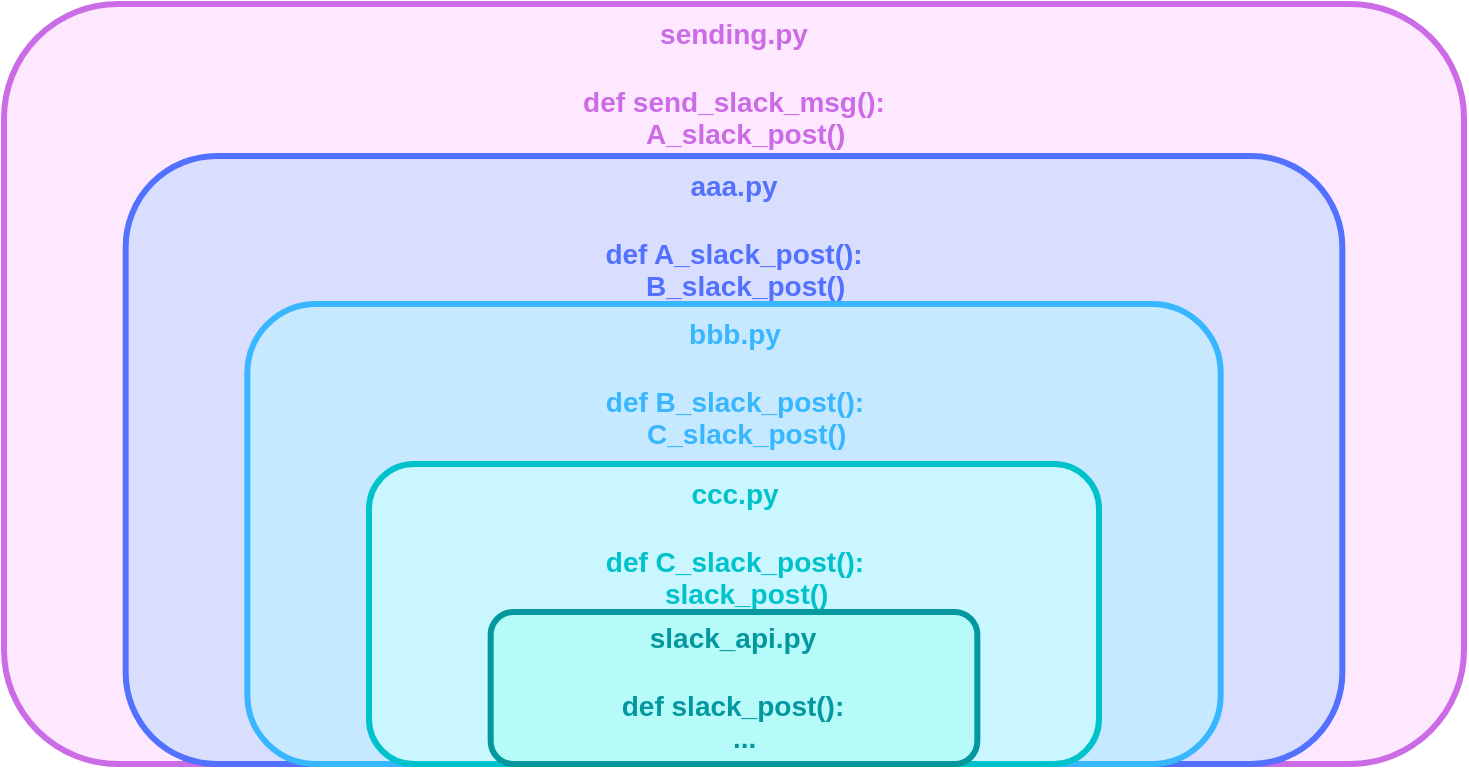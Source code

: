 <mxfile version="13.1.7" type="device"><diagram id="WdeFlxnUN-fKkUrDFfOq" name="Page-1"><mxGraphModel dx="1355" dy="877" grid="1" gridSize="10" guides="1" tooltips="1" connect="1" arrows="1" fold="1" page="1" pageScale="1" pageWidth="850" pageHeight="1100" math="0" shadow="0"><root><mxCell id="0"/><mxCell id="1" parent="0"/><mxCell id="tqbXZoCJarzxCwoUYEf1-6" value="&lt;div style=&quot;font-size: 14px&quot;&gt;&lt;b&gt;&lt;font style=&quot;font-size: 14px&quot;&gt;sending.py&lt;/font&gt;&lt;/b&gt;&lt;/div&gt;&lt;div style=&quot;font-size: 14px&quot;&gt;&lt;b&gt;&lt;font style=&quot;font-size: 14px&quot;&gt;&lt;br&gt;&lt;/font&gt;&lt;/b&gt;&lt;/div&gt;&lt;div style=&quot;font-size: 14px&quot;&gt;&lt;span&gt;&lt;font style=&quot;font-size: 14px&quot;&gt;&lt;b&gt;def send_slack_msg():&lt;/b&gt;&lt;/font&gt;&lt;/span&gt;&lt;/div&gt;&lt;div style=&quot;font-size: 14px&quot;&gt;&lt;b&gt;&lt;font style=&quot;font-size: 14px&quot;&gt;&amp;nbsp; &amp;nbsp;A_slack_post()&lt;/font&gt;&lt;/b&gt;&lt;/div&gt;" style="rounded=1;whiteSpace=wrap;html=1;strokeColor=#cb6ce6;fillColor=#FDE8FF;align=center;verticalAlign=top;fontColor=#cb6ce6;strokeWidth=3;" vertex="1" parent="1"><mxGeometry x="80" y="160" width="730.0" height="380" as="geometry"/></mxCell><mxCell id="tqbXZoCJarzxCwoUYEf1-5" value="&lt;div style=&quot;font-size: 14px&quot;&gt;&lt;b&gt;&lt;font style=&quot;font-size: 14px&quot;&gt;aaa.py&lt;/font&gt;&lt;/b&gt;&lt;/div&gt;&lt;div style=&quot;font-size: 14px&quot;&gt;&lt;b&gt;&lt;font style=&quot;font-size: 14px&quot;&gt;&lt;br&gt;&lt;/font&gt;&lt;/b&gt;&lt;/div&gt;&lt;div style=&quot;font-size: 14px&quot;&gt;&lt;span&gt;&lt;b&gt;&lt;font style=&quot;font-size: 14px&quot;&gt;def A_slack_post():&lt;/font&gt;&lt;/b&gt;&lt;/span&gt;&lt;/div&gt;&lt;div style=&quot;font-size: 14px&quot;&gt;&lt;b&gt;&lt;font style=&quot;font-size: 14px&quot;&gt;&amp;nbsp; &amp;nbsp;B_slack_post()&lt;/font&gt;&lt;/b&gt;&lt;/div&gt;" style="rounded=1;whiteSpace=wrap;html=1;strokeColor=#5271ff;fillColor=#D9DEFF;align=center;verticalAlign=top;fontColor=#5271ff;strokeWidth=3;" vertex="1" parent="1"><mxGeometry x="140.833" y="236" width="608.333" height="304" as="geometry"/></mxCell><mxCell id="tqbXZoCJarzxCwoUYEf1-4" value="&lt;div style=&quot;font-size: 14px&quot;&gt;&lt;b&gt;&lt;font style=&quot;font-size: 14px&quot;&gt;bbb.py&lt;/font&gt;&lt;/b&gt;&lt;/div&gt;&lt;div style=&quot;font-size: 14px&quot;&gt;&lt;b&gt;&lt;font style=&quot;font-size: 14px&quot;&gt;&lt;br&gt;&lt;/font&gt;&lt;/b&gt;&lt;/div&gt;&lt;div style=&quot;font-size: 14px&quot;&gt;&lt;span&gt;&lt;b&gt;&lt;font style=&quot;font-size: 14px&quot;&gt;def B_slack_post():&lt;/font&gt;&lt;/b&gt;&lt;/span&gt;&lt;/div&gt;&lt;div style=&quot;font-size: 14px&quot;&gt;&lt;b&gt;&lt;font style=&quot;font-size: 14px&quot;&gt;&amp;nbsp; &amp;nbsp;C_slack_post()&lt;/font&gt;&lt;/b&gt;&lt;/div&gt;" style="rounded=1;whiteSpace=wrap;html=1;strokeColor=#38b6ff;fillColor=#C7E9FF;align=center;verticalAlign=top;fontColor=#38b6ff;strokeWidth=3;" vertex="1" parent="1"><mxGeometry x="201.67" y="310" width="486.67" height="230" as="geometry"/></mxCell><mxCell id="tqbXZoCJarzxCwoUYEf1-2" value="&lt;div style=&quot;font-size: 14px&quot;&gt;&lt;b&gt;&lt;font style=&quot;font-size: 14px&quot;&gt;ccc.py&lt;/font&gt;&lt;/b&gt;&lt;/div&gt;&lt;div style=&quot;font-size: 14px&quot;&gt;&lt;b&gt;&lt;font style=&quot;font-size: 14px&quot;&gt;&lt;br&gt;&lt;/font&gt;&lt;/b&gt;&lt;/div&gt;&lt;div style=&quot;font-size: 14px&quot;&gt;&lt;span&gt;&lt;b&gt;&lt;font style=&quot;font-size: 14px&quot;&gt;def C_slack_post():&lt;/font&gt;&lt;/b&gt;&lt;/span&gt;&lt;/div&gt;&lt;div style=&quot;font-size: 14px&quot;&gt;&lt;b&gt;&lt;font style=&quot;font-size: 14px&quot;&gt;&amp;nbsp; &amp;nbsp;slack_post()&lt;/font&gt;&lt;/b&gt;&lt;/div&gt;" style="rounded=1;whiteSpace=wrap;html=1;strokeColor=#00c2cb;fillColor=#C9F6FF;align=center;verticalAlign=top;fontColor=#00c2cb;strokeWidth=3;" vertex="1" parent="1"><mxGeometry x="262.5" y="390" width="365" height="150" as="geometry"/></mxCell><mxCell id="tqbXZoCJarzxCwoUYEf1-1" value="&lt;div style=&quot;font-size: 14px&quot;&gt;&lt;b&gt;&lt;font color=&quot;#03989e&quot; style=&quot;font-size: 14px&quot;&gt;slack_api.py&lt;/font&gt;&lt;/b&gt;&lt;/div&gt;&lt;div style=&quot;font-size: 14px&quot;&gt;&lt;b&gt;&lt;font color=&quot;#03989e&quot; style=&quot;font-size: 14px&quot;&gt;&lt;br&gt;&lt;/font&gt;&lt;/b&gt;&lt;/div&gt;&lt;div style=&quot;font-size: 14px&quot;&gt;&lt;span&gt;&lt;b&gt;&lt;font color=&quot;#03989e&quot; style=&quot;font-size: 14px&quot;&gt;def slack_post():&lt;/font&gt;&lt;/b&gt;&lt;/span&gt;&lt;/div&gt;&lt;div style=&quot;font-size: 14px&quot;&gt;&lt;b&gt;&lt;font color=&quot;#03989e&quot; style=&quot;font-size: 14px&quot;&gt;&amp;nbsp; &amp;nbsp;...&lt;/font&gt;&lt;/b&gt;&lt;/div&gt;" style="rounded=1;whiteSpace=wrap;html=1;strokeColor=#03989E;align=center;verticalAlign=middle;fillColor=#B6FAFA;strokeWidth=3;" vertex="1" parent="1"><mxGeometry x="323.333" y="464" width="243.333" height="76" as="geometry"/></mxCell></root></mxGraphModel></diagram></mxfile>